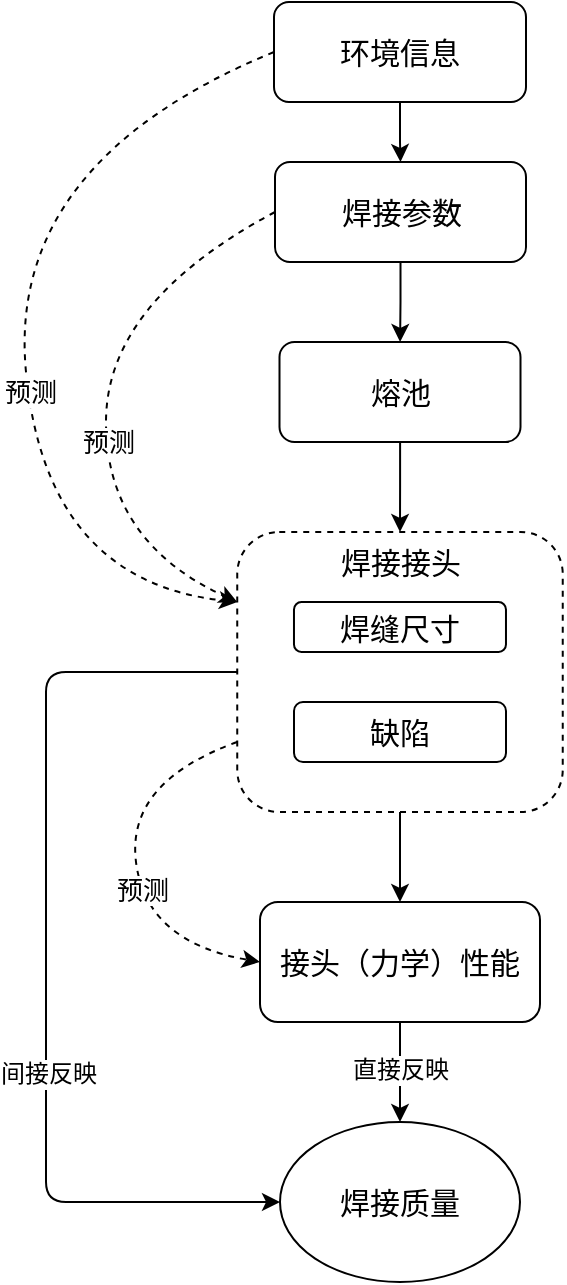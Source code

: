 <mxfile version="13.1.3" type="device"><diagram id="C5RBs43oDa-KdzZeNtuy" name="Page-1"><mxGraphModel dx="1422" dy="745" grid="1" gridSize="10" guides="1" tooltips="1" connect="1" arrows="1" fold="1" page="1" pageScale="1" pageWidth="827" pageHeight="1169" math="0" shadow="0"><root><mxCell id="WIyWlLk6GJQsqaUBKTNV-0"/><mxCell id="WIyWlLk6GJQsqaUBKTNV-1" parent="WIyWlLk6GJQsqaUBKTNV-0"/><mxCell id="e5vPOi0S5dFqwsBdhiA--10" value="" style="edgeStyle=orthogonalEdgeStyle;rounded=0;orthogonalLoop=1;jettySize=auto;html=1;" edge="1" parent="WIyWlLk6GJQsqaUBKTNV-1" source="e5vPOi0S5dFqwsBdhiA--8" target="bJIwetjEtn-qmeGmbCKO-4"><mxGeometry relative="1" as="geometry"/></mxCell><mxCell id="e5vPOi0S5dFqwsBdhiA--8" value="焊接接头" style="rounded=1;whiteSpace=wrap;html=1;horizontal=1;verticalAlign=top;dashed=1;fontSize=15;" vertex="1" parent="WIyWlLk6GJQsqaUBKTNV-1"><mxGeometry x="335.62" y="325" width="162.75" height="140" as="geometry"/></mxCell><mxCell id="bJIwetjEtn-qmeGmbCKO-4" value="接头（力学）性能" style="rounded=1;whiteSpace=wrap;html=1;fontSize=15;" parent="WIyWlLk6GJQsqaUBKTNV-1" vertex="1"><mxGeometry x="347" y="510" width="140" height="60" as="geometry"/></mxCell><mxCell id="bJIwetjEtn-qmeGmbCKO-15" value="" style="endArrow=classic;html=1;exitX=0.5;exitY=1;exitDx=0;exitDy=0;entryX=0.5;entryY=0;entryDx=0;entryDy=0;" parent="WIyWlLk6GJQsqaUBKTNV-1" source="bJIwetjEtn-qmeGmbCKO-4" target="bJIwetjEtn-qmeGmbCKO-33" edge="1"><mxGeometry width="50" height="50" relative="1" as="geometry"><mxPoint x="390" y="410" as="sourcePoint"/><mxPoint x="620" y="650" as="targetPoint"/></mxGeometry></mxCell><mxCell id="bJIwetjEtn-qmeGmbCKO-34" value="直接反映" style="edgeLabel;html=1;align=center;verticalAlign=middle;resizable=0;points=[];fontSize=12;" parent="bJIwetjEtn-qmeGmbCKO-15" vertex="1" connectable="0"><mxGeometry x="-0.528" y="1" relative="1" as="geometry"><mxPoint x="-1" y="11.98" as="offset"/></mxGeometry></mxCell><mxCell id="bJIwetjEtn-qmeGmbCKO-27" style="edgeStyle=orthogonalEdgeStyle;rounded=0;orthogonalLoop=1;jettySize=auto;html=1;exitX=0.5;exitY=1;exitDx=0;exitDy=0;" parent="WIyWlLk6GJQsqaUBKTNV-1" edge="1"><mxGeometry relative="1" as="geometry"><mxPoint x="417" y="350" as="sourcePoint"/><mxPoint x="417" y="350" as="targetPoint"/></mxGeometry></mxCell><mxCell id="bJIwetjEtn-qmeGmbCKO-31" value="焊缝尺寸" style="rounded=1;whiteSpace=wrap;html=1;labelBackgroundColor=none;fillColor=#ffffff;gradientColor=none;fontSize=15;" parent="WIyWlLk6GJQsqaUBKTNV-1" vertex="1"><mxGeometry x="363.99" y="360" width="106" height="25" as="geometry"/></mxCell><mxCell id="bJIwetjEtn-qmeGmbCKO-32" value="缺陷" style="rounded=1;whiteSpace=wrap;html=1;labelBackgroundColor=none;fillColor=#ffffff;gradientColor=none;fontSize=15;" parent="WIyWlLk6GJQsqaUBKTNV-1" vertex="1"><mxGeometry x="364" y="410" width="106" height="30" as="geometry"/></mxCell><mxCell id="bJIwetjEtn-qmeGmbCKO-33" value="焊接质量" style="ellipse;whiteSpace=wrap;html=1;rounded=1;labelBackgroundColor=none;fillColor=#ffffff;gradientColor=none;fontSize=15;" parent="WIyWlLk6GJQsqaUBKTNV-1" vertex="1"><mxGeometry x="357" y="620" width="120" height="80" as="geometry"/></mxCell><mxCell id="e5vPOi0S5dFqwsBdhiA--2" value="" style="edgeStyle=orthogonalEdgeStyle;rounded=0;orthogonalLoop=1;jettySize=auto;html=1;" edge="1" parent="WIyWlLk6GJQsqaUBKTNV-1" source="e5vPOi0S5dFqwsBdhiA--0" target="e5vPOi0S5dFqwsBdhiA--1"><mxGeometry relative="1" as="geometry"/></mxCell><mxCell id="e5vPOi0S5dFqwsBdhiA--0" value="环境信息" style="rounded=1;whiteSpace=wrap;html=1;verticalAlign=middle;fontSize=15;" vertex="1" parent="WIyWlLk6GJQsqaUBKTNV-1"><mxGeometry x="354" y="60" width="126" height="50" as="geometry"/></mxCell><mxCell id="e5vPOi0S5dFqwsBdhiA--4" value="" style="edgeStyle=orthogonalEdgeStyle;rounded=0;orthogonalLoop=1;jettySize=auto;html=1;" edge="1" parent="WIyWlLk6GJQsqaUBKTNV-1" source="e5vPOi0S5dFqwsBdhiA--1" target="e5vPOi0S5dFqwsBdhiA--3"><mxGeometry relative="1" as="geometry"/></mxCell><mxCell id="e5vPOi0S5dFqwsBdhiA--1" value="焊接参数" style="rounded=1;whiteSpace=wrap;html=1;shadow=0;strokeWidth=1;glass=0;horizontal=1;verticalAlign=middle;fontSize=15;" vertex="1" parent="WIyWlLk6GJQsqaUBKTNV-1"><mxGeometry x="354.5" y="140" width="125.5" height="50" as="geometry"/></mxCell><mxCell id="e5vPOi0S5dFqwsBdhiA--11" value="" style="edgeStyle=orthogonalEdgeStyle;rounded=0;orthogonalLoop=1;jettySize=auto;html=1;" edge="1" parent="WIyWlLk6GJQsqaUBKTNV-1" source="e5vPOi0S5dFqwsBdhiA--3" target="e5vPOi0S5dFqwsBdhiA--8"><mxGeometry relative="1" as="geometry"/></mxCell><mxCell id="e5vPOi0S5dFqwsBdhiA--3" value="熔池" style="rounded=1;whiteSpace=wrap;html=1;fontSize=15;" vertex="1" parent="WIyWlLk6GJQsqaUBKTNV-1"><mxGeometry x="356.75" y="230" width="120.5" height="50" as="geometry"/></mxCell><mxCell id="e5vPOi0S5dFqwsBdhiA--12" value="" style="endArrow=classic;html=1;exitX=0;exitY=0.5;exitDx=0;exitDy=0;entryX=0;entryY=0.5;entryDx=0;entryDy=0;" edge="1" parent="WIyWlLk6GJQsqaUBKTNV-1" source="e5vPOi0S5dFqwsBdhiA--8" target="bJIwetjEtn-qmeGmbCKO-33"><mxGeometry width="50" height="50" relative="1" as="geometry"><mxPoint x="120" y="440" as="sourcePoint"/><mxPoint x="290" y="750" as="targetPoint"/><Array as="points"><mxPoint x="240" y="395"/><mxPoint x="240" y="660"/></Array></mxGeometry></mxCell><mxCell id="e5vPOi0S5dFqwsBdhiA--13" value="间接反映" style="edgeLabel;html=1;align=center;verticalAlign=middle;resizable=0;points=[];fontSize=12;" vertex="1" connectable="0" parent="e5vPOi0S5dFqwsBdhiA--12"><mxGeometry x="-0.222" y="1" relative="1" as="geometry"><mxPoint y="110.63" as="offset"/></mxGeometry></mxCell><mxCell id="e5vPOi0S5dFqwsBdhiA--16" value="" style="curved=1;endArrow=classic;html=1;fontSize=12;exitX=0;exitY=0.75;exitDx=0;exitDy=0;entryX=0;entryY=0.5;entryDx=0;entryDy=0;dashed=1;" edge="1" parent="WIyWlLk6GJQsqaUBKTNV-1" source="e5vPOi0S5dFqwsBdhiA--8" target="bJIwetjEtn-qmeGmbCKO-4"><mxGeometry width="50" height="50" relative="1" as="geometry"><mxPoint x="120" y="450" as="sourcePoint"/><mxPoint x="170" y="400" as="targetPoint"/><Array as="points"><mxPoint x="280" y="450"/><mxPoint x="290" y="530"/></Array></mxGeometry></mxCell><mxCell id="e5vPOi0S5dFqwsBdhiA--17" value="预测" style="edgeLabel;html=1;align=center;verticalAlign=middle;resizable=0;points=[];fontSize=13;" vertex="1" connectable="0" parent="e5vPOi0S5dFqwsBdhiA--16"><mxGeometry x="0.151" y="1" relative="1" as="geometry"><mxPoint as="offset"/></mxGeometry></mxCell><mxCell id="e5vPOi0S5dFqwsBdhiA--18" value="" style="curved=1;endArrow=classic;html=1;fontSize=12;exitX=0;exitY=0.5;exitDx=0;exitDy=0;entryX=0;entryY=0.25;entryDx=0;entryDy=0;dashed=1;" edge="1" parent="WIyWlLk6GJQsqaUBKTNV-1" source="e5vPOi0S5dFqwsBdhiA--0" target="e5vPOi0S5dFqwsBdhiA--8"><mxGeometry width="50" height="50" relative="1" as="geometry"><mxPoint x="285.62" y="215" as="sourcePoint"/><mxPoint x="297" y="325" as="targetPoint"/><Array as="points"><mxPoint x="220" y="140"/><mxPoint x="240" y="350"/></Array></mxGeometry></mxCell><mxCell id="e5vPOi0S5dFqwsBdhiA--19" value="预测" style="edgeLabel;html=1;align=center;verticalAlign=middle;resizable=0;points=[];fontSize=13;" vertex="1" connectable="0" parent="e5vPOi0S5dFqwsBdhiA--18"><mxGeometry x="0.151" y="1" relative="1" as="geometry"><mxPoint as="offset"/></mxGeometry></mxCell><mxCell id="e5vPOi0S5dFqwsBdhiA--20" value="" style="curved=1;endArrow=classic;html=1;fontSize=12;exitX=0;exitY=0.5;exitDx=0;exitDy=0;entryX=0;entryY=0.25;entryDx=0;entryDy=0;dashed=1;" edge="1" parent="WIyWlLk6GJQsqaUBKTNV-1" source="e5vPOi0S5dFqwsBdhiA--1" target="e5vPOi0S5dFqwsBdhiA--8"><mxGeometry width="50" height="50" relative="1" as="geometry"><mxPoint x="285.62" y="160" as="sourcePoint"/><mxPoint x="297" y="270" as="targetPoint"/><Array as="points"><mxPoint x="270" y="210"/><mxPoint x="270" y="330"/></Array></mxGeometry></mxCell><mxCell id="e5vPOi0S5dFqwsBdhiA--21" value="预测" style="edgeLabel;html=1;align=center;verticalAlign=middle;resizable=0;points=[];fontSize=13;" vertex="1" connectable="0" parent="e5vPOi0S5dFqwsBdhiA--20"><mxGeometry x="0.151" y="1" relative="1" as="geometry"><mxPoint as="offset"/></mxGeometry></mxCell></root></mxGraphModel></diagram></mxfile>
